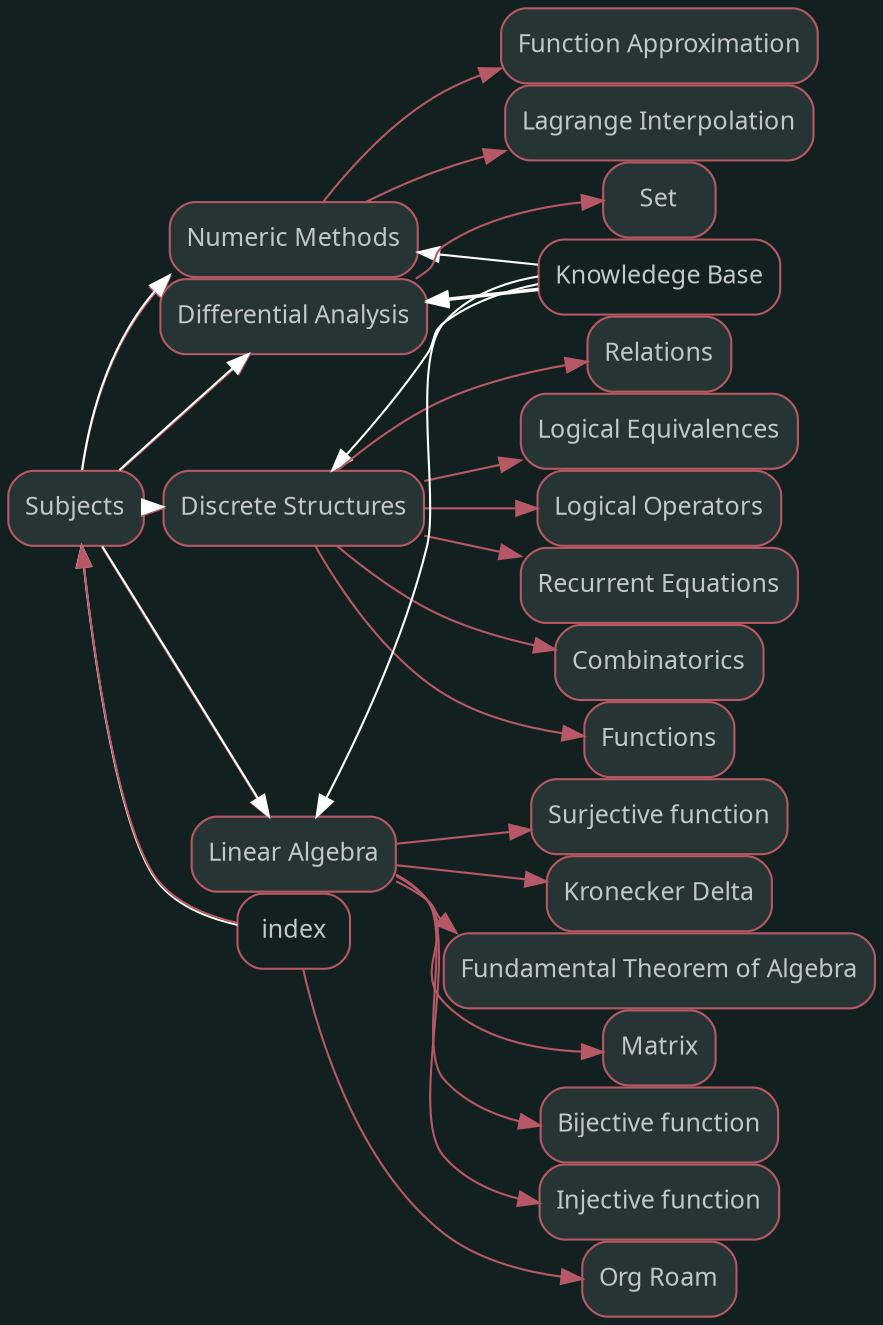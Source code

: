 digraph "Subjects" {graph [nodesep=0,ranksep=0,rankdir="LR",bgcolor="#132020"];node [shape="rectangle",style="rounded,filled",fontname="sans",fontsize="12px",labelfontname="sans",color="#b75867",fillcolor="#273434",fontcolor="#c4c7c7"];"Subjects" [label="Subjects",tooltip="Subjects",URL="../Subjects.html",target="_parent"];"Numeric Methods" [label="Numeric Methods",tooltip="Numeric Methods",URL="../Numeric Methods.html",target="_parent"];"Discrete Structures" [label="Discrete Structures",tooltip="Discrete Structures",URL="../Discrete Structures.html",target="_parent"];"Differential Analysis" [label="Differential Analysis",tooltip="Differential Analysis",URL="../Differential Analysis.html",target="_parent"];"Linear Algebra" [label="Linear Algebra",tooltip="Linear Algebra",URL="../Linear Algebra.html",target="_parent"];subgraph "Forward Subjects" {edge [color="#b75867"];"Subjects" -> "Numeric Methods";"Subjects" -> "Discrete Structures";"Subjects" -> "Differential Analysis";"Subjects" -> "Linear Algebra";}
node [shape="rectangle",style="rounded",fontname="sans",fontsize="12px",labelfontname="sans",color="#b75867",fillcolor="#FFFFFF",fontcolor="#c4c7c7"];"index" [label="index",tooltip="index",URL="../index.html",target="_parent"];subgraph "Backward Subjects" {edge [dir="back",color="#FFFFFF"];"Subjects" -> "index";}node [shape="rectangle",style="rounded,filled",fontname="sans",fontsize="12px",labelfontname="sans",color="#b75867",fillcolor="#273434",fontcolor="#c4c7c7"];"Numeric Methods" [label="Numeric Methods",tooltip="Numeric Methods",URL="../Numeric Methods.html",target="_parent"];"Lagrange Interpolation" [label="Lagrange Interpolation",tooltip="Lagrange Interpolation",URL="../Lagrange Interpolation.html",target="_parent"];"Function Approximation" [label="Function Approximation",tooltip="Function Approximation",URL="../Function Approximation.html",target="_parent"];subgraph "Forward Numeric Methods" {edge [color="#b75867"];"Numeric Methods" -> "Lagrange Interpolation";"Numeric Methods" -> "Function Approximation";}
node [shape="rectangle",style="rounded",fontname="sans",fontsize="12px",labelfontname="sans",color="#b75867",fillcolor="#FFFFFF",fontcolor="#c4c7c7"];"Subjects" [label="Subjects",tooltip="Subjects",URL="../Subjects.html",target="_parent"];"Knowledege Base" [label="Knowledege Base",tooltip="Knowledege Base",URL="../Knowledege Base.html",target="_parent"];subgraph "Backward Numeric Methods" {edge [dir="back",color="#FFFFFF"];"Numeric Methods" -> "Subjects";"Numeric Methods" -> "Knowledege Base";}node [shape="rectangle",style="rounded,filled",fontname="sans",fontsize="12px",labelfontname="sans",color="#b75867",fillcolor="#273434",fontcolor="#c4c7c7"];"Discrete Structures" [label="Discrete Structures",tooltip="Discrete Structures",URL="../Discrete Structures.html",target="_parent"];"Recurrent Equations" [label="Recurrent Equations",tooltip="Recurrent Equations",URL="../Recurrent Equations.html",target="_parent"];"Combinatorics" [label="Combinatorics",tooltip="Combinatorics",URL="../Combinatorics.html",target="_parent"];"Functions" [label="Functions",tooltip="Functions",URL="../Functions.html",target="_parent"];"Relations" [label="Relations",tooltip="Relations",URL="../Relations.html",target="_parent"];"Logical Equivalences" [label="Logical Equivalences",tooltip="Logical Equivalences",URL="../Logical Equivalences.html",target="_parent"];"Logical Operators" [label="Logical Operators",tooltip="Logical Operators",URL="../Logical Operators.html",target="_parent"];subgraph "Forward Discrete Structures" {edge [color="#b75867"];"Discrete Structures" -> "Recurrent Equations";"Discrete Structures" -> "Combinatorics";"Discrete Structures" -> "Functions";"Discrete Structures" -> "Relations";"Discrete Structures" -> "Logical Equivalences";"Discrete Structures" -> "Logical Operators";}
node [shape="rectangle",style="rounded",fontname="sans",fontsize="12px",labelfontname="sans",color="#b75867",fillcolor="#FFFFFF",fontcolor="#c4c7c7"];"Subjects" [label="Subjects",tooltip="Subjects",URL="../Subjects.html",target="_parent"];"Knowledege Base" [label="Knowledege Base",tooltip="Knowledege Base",URL="../Knowledege Base.html",target="_parent"];subgraph "Backward Discrete Structures" {edge [dir="back",color="#FFFFFF"];"Discrete Structures" -> "Subjects";"Discrete Structures" -> "Knowledege Base";}node [shape="rectangle",style="rounded,filled",fontname="sans",fontsize="12px",labelfontname="sans",color="#b75867",fillcolor="#273434",fontcolor="#c4c7c7"];"Differential Analysis" [label="Differential Analysis",tooltip="Differential Analysis",URL="../Differential Analysis.html",target="_parent"];"Set" [label="Set",tooltip="Set",URL="../Set.html",target="_parent"];subgraph "Forward Differential Analysis" {edge [color="#b75867"];"Differential Analysis" -> "Set";}
node [shape="rectangle",style="rounded",fontname="sans",fontsize="12px",labelfontname="sans",color="#b75867",fillcolor="#FFFFFF",fontcolor="#c4c7c7"];"Subjects" [label="Subjects",tooltip="Subjects",URL="../Subjects.html",target="_parent"];"Knowledege Base" [label="Knowledege Base",tooltip="Knowledege Base",URL="../Knowledege Base.html",target="_parent"];subgraph "Backward Differential Analysis" {edge [dir="back",color="#FFFFFF"];"Differential Analysis" -> "Subjects";"Differential Analysis" -> "Knowledege Base";"Differential Analysis" -> "Knowledege Base";}node [shape="rectangle",style="rounded,filled",fontname="sans",fontsize="12px",labelfontname="sans",color="#b75867",fillcolor="#273434",fontcolor="#c4c7c7"];"Linear Algebra" [label="Linear Algebra",tooltip="Linear Algebra",URL="../Linear Algebra.html",target="_parent"];"Matrix" [label="Matrix",tooltip="Matrix",URL="../Matrix.html",target="_parent"];"Bijective function" [label="Bijective function",tooltip="Bijective function",URL="../Bijective function.html",target="_parent"];"Injective function" [label="Injective function",tooltip="Injective function",URL="../Injective function.html",target="_parent"];"Surjective function" [label="Surjective function",tooltip="Surjective function",URL="../Surjective function.html",target="_parent"];"Kronecker Delta" [label="Kronecker Delta",tooltip="Kronecker Delta",URL="../Kronecker Delta.html",target="_parent"];"Fundamental Theorem of Algebra" [label="Fundamental Theorem of Algebra",tooltip="Fundamental Theorem of Algebra",URL="../Fundamental Theorem of Algebra.html",target="_parent"];subgraph "Forward Linear Algebra" {edge [color="#b75867"];"Linear Algebra" -> "Matrix";"Linear Algebra" -> "Bijective function";"Linear Algebra" -> "Injective function";"Linear Algebra" -> "Surjective function";"Linear Algebra" -> "Kronecker Delta";"Linear Algebra" -> "Fundamental Theorem of Algebra";}
node [shape="rectangle",style="rounded",fontname="sans",fontsize="12px",labelfontname="sans",color="#b75867",fillcolor="#FFFFFF",fontcolor="#c4c7c7"];"Subjects" [label="Subjects",tooltip="Subjects",URL="../Subjects.html",target="_parent"];"Knowledege Base" [label="Knowledege Base",tooltip="Knowledege Base",URL="../Knowledege Base.html",target="_parent"];subgraph "Backward Linear Algebra" {edge [dir="back",color="#FFFFFF"];"Linear Algebra" -> "Subjects";"Linear Algebra" -> "Knowledege Base";}node [shape="rectangle",style="rounded,filled",fontname="sans",fontsize="12px",labelfontname="sans",color="#b75867",fillcolor="#273434",fontcolor="#c4c7c7"];"index" [label="index",tooltip="index",URL="../index.html",target="_parent"];"Subjects" [label="Subjects",tooltip="Subjects",URL="../Subjects.html",target="_parent"];"Org Roam" [label="Org Roam",tooltip="Org Roam",URL="../Org Roam.html",target="_parent"];subgraph "Forward index" {edge [color="#b75867"];"index" -> "Subjects";"index" -> "Org Roam";}
node [shape="rectangle",style="rounded",fontname="sans",fontsize="12px",labelfontname="sans",color="#b75867",fillcolor="#FFFFFF",fontcolor="#c4c7c7"];subgraph "Backward index" {edge [dir="back",color="#FFFFFF"];}}